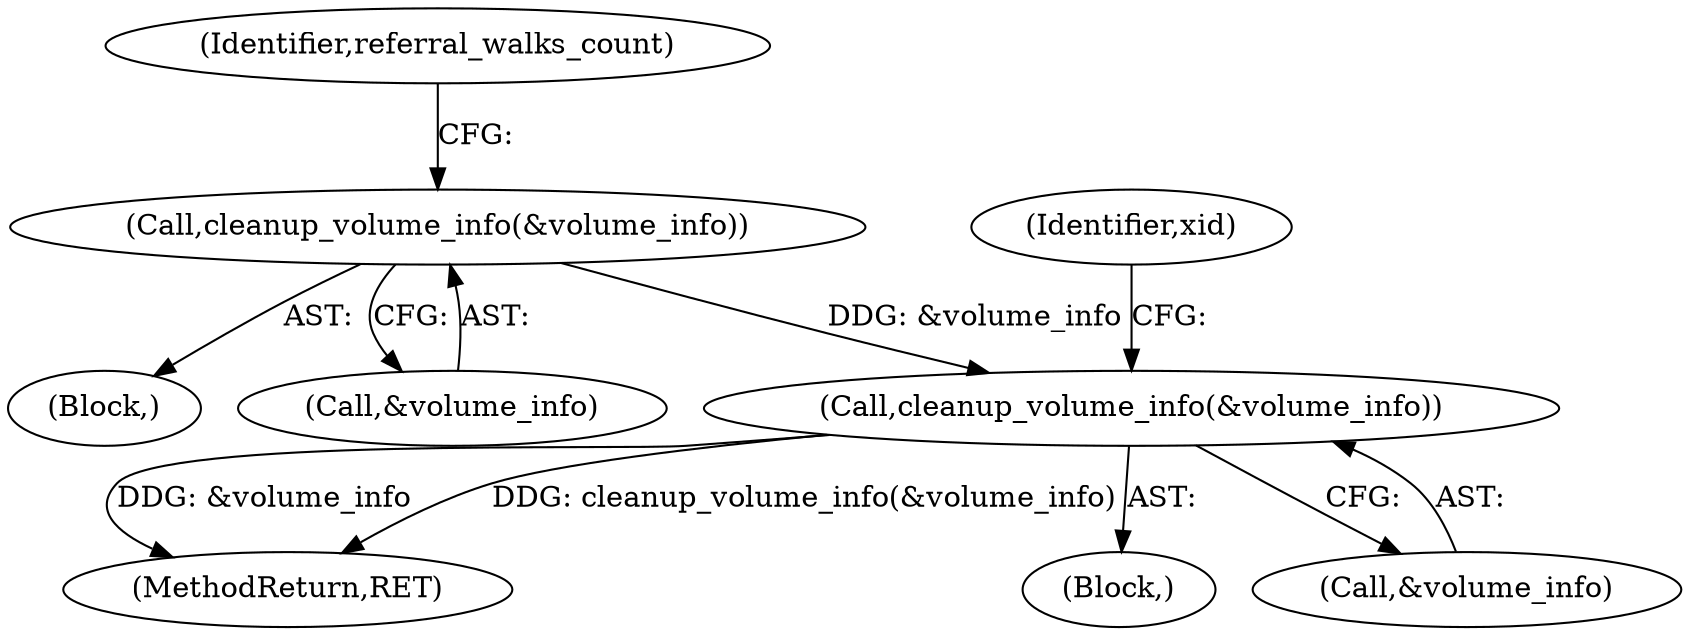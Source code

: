 digraph "0_linux_70945643722ffeac779d2529a348f99567fa5c33@pointer" {
"1000756" [label="(Call,cleanup_volume_info(&volume_info))"];
"1000647" [label="(Call,cleanup_volume_info(&volume_info))"];
"1000596" [label="(Block,)"];
"1000763" [label="(MethodReturn,RET)"];
"1000760" [label="(Identifier,xid)"];
"1000648" [label="(Call,&volume_info)"];
"1000756" [label="(Call,cleanup_volume_info(&volume_info))"];
"1000129" [label="(Block,)"];
"1000647" [label="(Call,cleanup_volume_info(&volume_info))"];
"1000651" [label="(Identifier,referral_walks_count)"];
"1000757" [label="(Call,&volume_info)"];
"1000756" -> "1000129"  [label="AST: "];
"1000756" -> "1000757"  [label="CFG: "];
"1000757" -> "1000756"  [label="AST: "];
"1000760" -> "1000756"  [label="CFG: "];
"1000756" -> "1000763"  [label="DDG: &volume_info"];
"1000756" -> "1000763"  [label="DDG: cleanup_volume_info(&volume_info)"];
"1000647" -> "1000756"  [label="DDG: &volume_info"];
"1000647" -> "1000596"  [label="AST: "];
"1000647" -> "1000648"  [label="CFG: "];
"1000648" -> "1000647"  [label="AST: "];
"1000651" -> "1000647"  [label="CFG: "];
}
